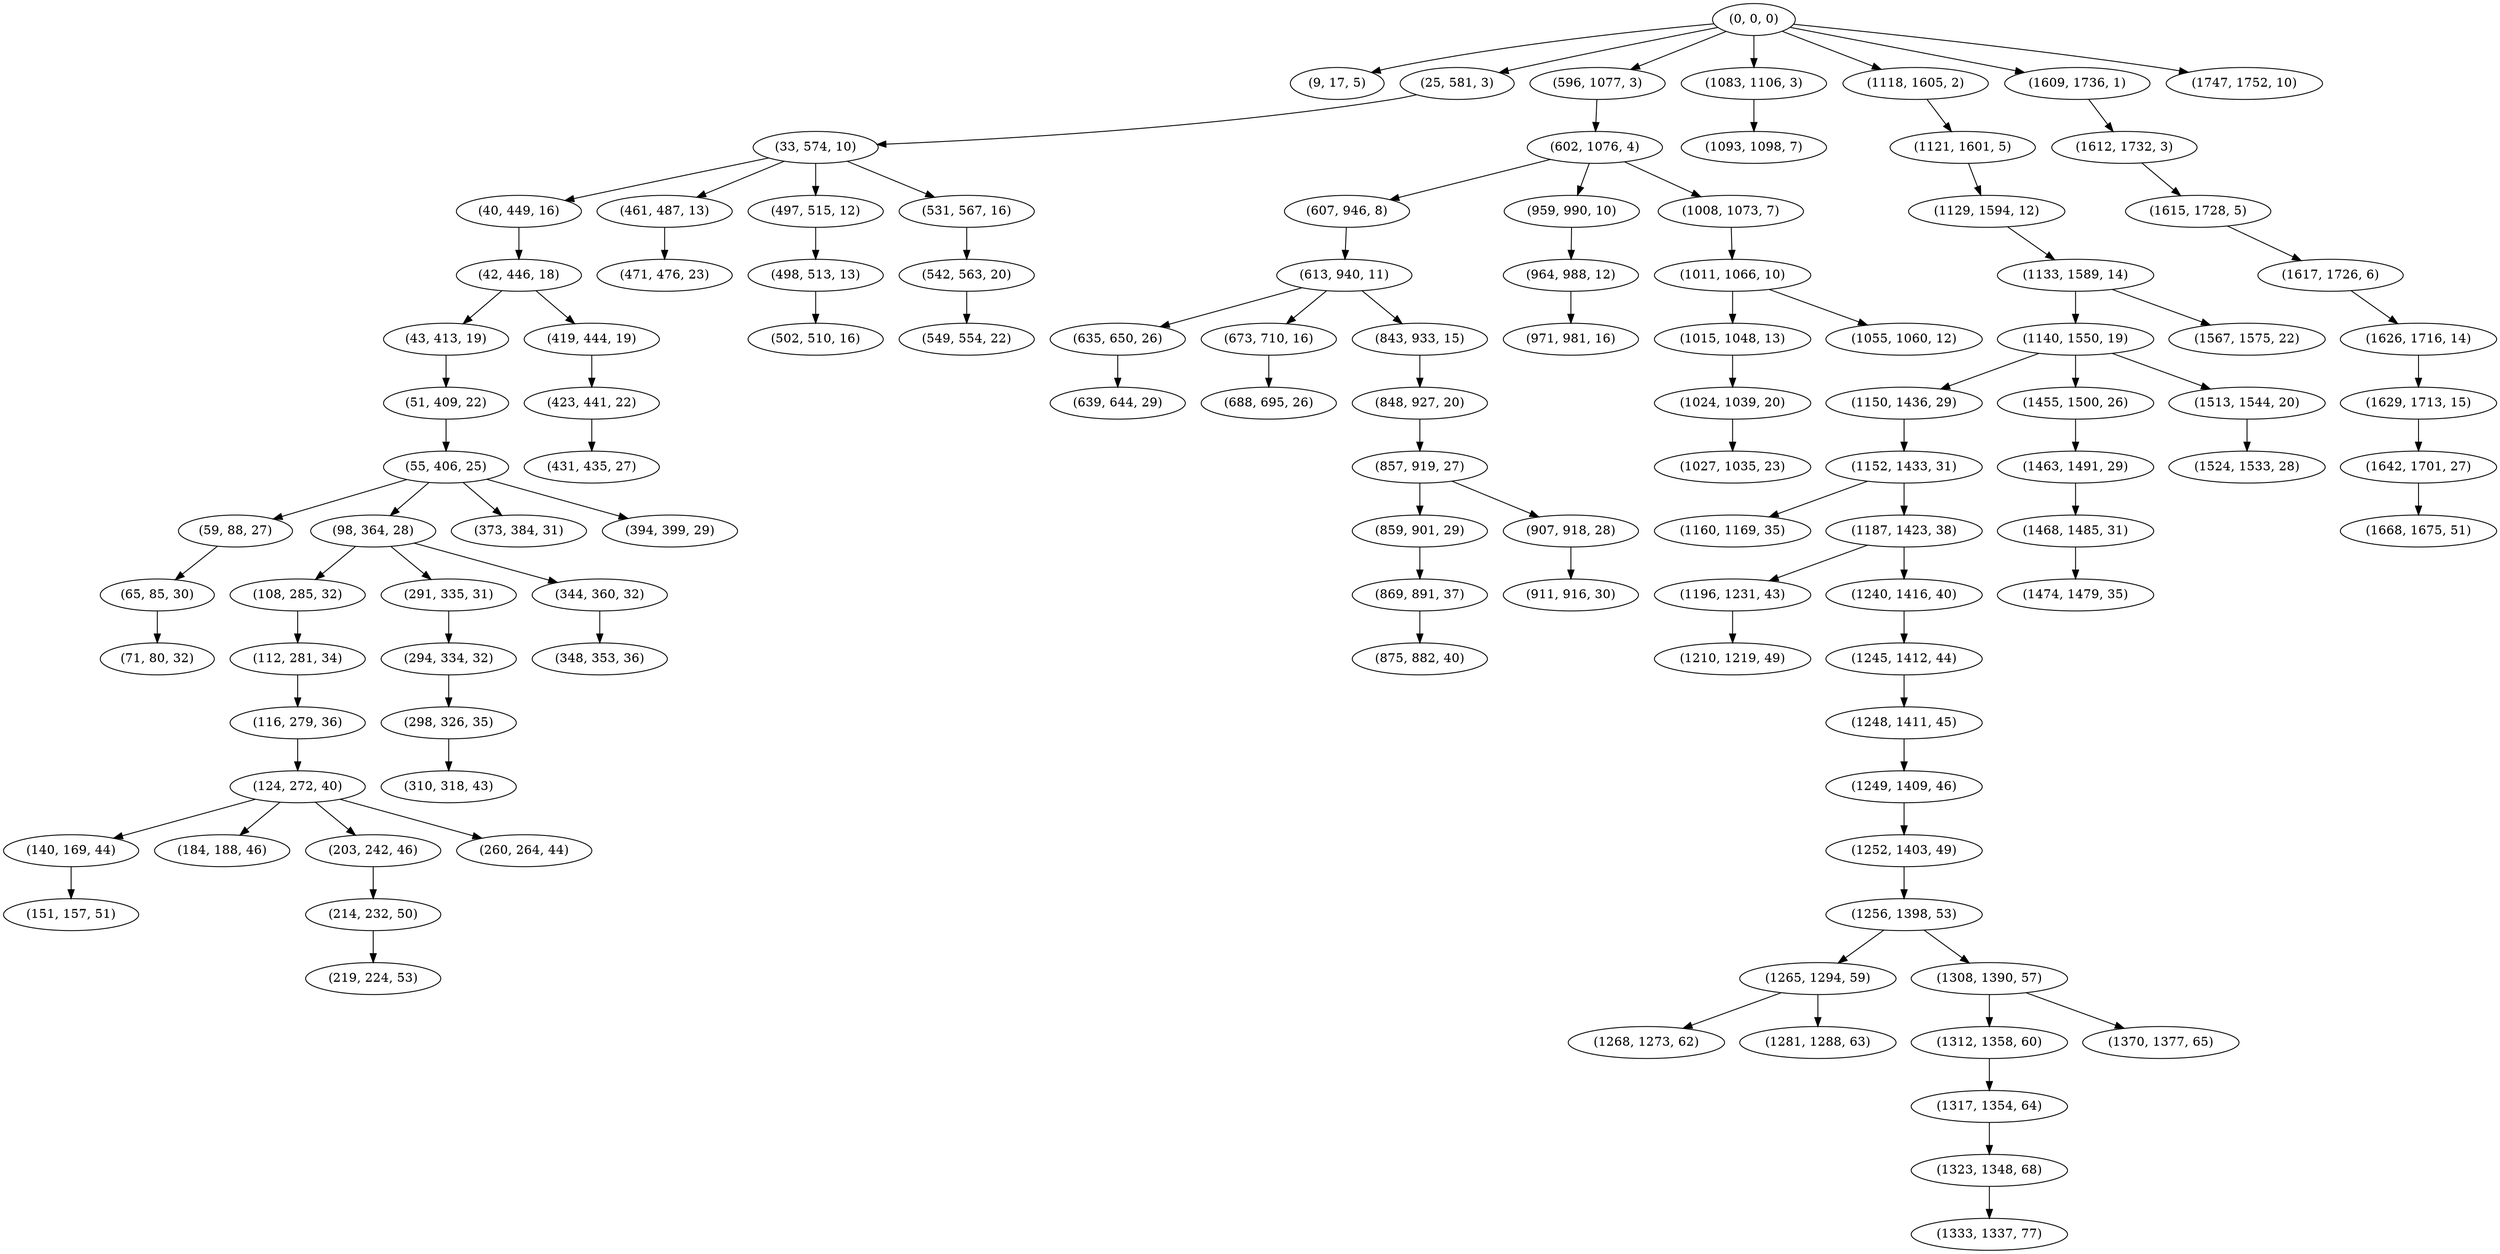 digraph tree {
    "(0, 0, 0)";
    "(9, 17, 5)";
    "(25, 581, 3)";
    "(33, 574, 10)";
    "(40, 449, 16)";
    "(42, 446, 18)";
    "(43, 413, 19)";
    "(51, 409, 22)";
    "(55, 406, 25)";
    "(59, 88, 27)";
    "(65, 85, 30)";
    "(71, 80, 32)";
    "(98, 364, 28)";
    "(108, 285, 32)";
    "(112, 281, 34)";
    "(116, 279, 36)";
    "(124, 272, 40)";
    "(140, 169, 44)";
    "(151, 157, 51)";
    "(184, 188, 46)";
    "(203, 242, 46)";
    "(214, 232, 50)";
    "(219, 224, 53)";
    "(260, 264, 44)";
    "(291, 335, 31)";
    "(294, 334, 32)";
    "(298, 326, 35)";
    "(310, 318, 43)";
    "(344, 360, 32)";
    "(348, 353, 36)";
    "(373, 384, 31)";
    "(394, 399, 29)";
    "(419, 444, 19)";
    "(423, 441, 22)";
    "(431, 435, 27)";
    "(461, 487, 13)";
    "(471, 476, 23)";
    "(497, 515, 12)";
    "(498, 513, 13)";
    "(502, 510, 16)";
    "(531, 567, 16)";
    "(542, 563, 20)";
    "(549, 554, 22)";
    "(596, 1077, 3)";
    "(602, 1076, 4)";
    "(607, 946, 8)";
    "(613, 940, 11)";
    "(635, 650, 26)";
    "(639, 644, 29)";
    "(673, 710, 16)";
    "(688, 695, 26)";
    "(843, 933, 15)";
    "(848, 927, 20)";
    "(857, 919, 27)";
    "(859, 901, 29)";
    "(869, 891, 37)";
    "(875, 882, 40)";
    "(907, 918, 28)";
    "(911, 916, 30)";
    "(959, 990, 10)";
    "(964, 988, 12)";
    "(971, 981, 16)";
    "(1008, 1073, 7)";
    "(1011, 1066, 10)";
    "(1015, 1048, 13)";
    "(1024, 1039, 20)";
    "(1027, 1035, 23)";
    "(1055, 1060, 12)";
    "(1083, 1106, 3)";
    "(1093, 1098, 7)";
    "(1118, 1605, 2)";
    "(1121, 1601, 5)";
    "(1129, 1594, 12)";
    "(1133, 1589, 14)";
    "(1140, 1550, 19)";
    "(1150, 1436, 29)";
    "(1152, 1433, 31)";
    "(1160, 1169, 35)";
    "(1187, 1423, 38)";
    "(1196, 1231, 43)";
    "(1210, 1219, 49)";
    "(1240, 1416, 40)";
    "(1245, 1412, 44)";
    "(1248, 1411, 45)";
    "(1249, 1409, 46)";
    "(1252, 1403, 49)";
    "(1256, 1398, 53)";
    "(1265, 1294, 59)";
    "(1268, 1273, 62)";
    "(1281, 1288, 63)";
    "(1308, 1390, 57)";
    "(1312, 1358, 60)";
    "(1317, 1354, 64)";
    "(1323, 1348, 68)";
    "(1333, 1337, 77)";
    "(1370, 1377, 65)";
    "(1455, 1500, 26)";
    "(1463, 1491, 29)";
    "(1468, 1485, 31)";
    "(1474, 1479, 35)";
    "(1513, 1544, 20)";
    "(1524, 1533, 28)";
    "(1567, 1575, 22)";
    "(1609, 1736, 1)";
    "(1612, 1732, 3)";
    "(1615, 1728, 5)";
    "(1617, 1726, 6)";
    "(1626, 1716, 14)";
    "(1629, 1713, 15)";
    "(1642, 1701, 27)";
    "(1668, 1675, 51)";
    "(1747, 1752, 10)";
    "(0, 0, 0)" -> "(9, 17, 5)";
    "(0, 0, 0)" -> "(25, 581, 3)";
    "(0, 0, 0)" -> "(596, 1077, 3)";
    "(0, 0, 0)" -> "(1083, 1106, 3)";
    "(0, 0, 0)" -> "(1118, 1605, 2)";
    "(0, 0, 0)" -> "(1609, 1736, 1)";
    "(0, 0, 0)" -> "(1747, 1752, 10)";
    "(25, 581, 3)" -> "(33, 574, 10)";
    "(33, 574, 10)" -> "(40, 449, 16)";
    "(33, 574, 10)" -> "(461, 487, 13)";
    "(33, 574, 10)" -> "(497, 515, 12)";
    "(33, 574, 10)" -> "(531, 567, 16)";
    "(40, 449, 16)" -> "(42, 446, 18)";
    "(42, 446, 18)" -> "(43, 413, 19)";
    "(42, 446, 18)" -> "(419, 444, 19)";
    "(43, 413, 19)" -> "(51, 409, 22)";
    "(51, 409, 22)" -> "(55, 406, 25)";
    "(55, 406, 25)" -> "(59, 88, 27)";
    "(55, 406, 25)" -> "(98, 364, 28)";
    "(55, 406, 25)" -> "(373, 384, 31)";
    "(55, 406, 25)" -> "(394, 399, 29)";
    "(59, 88, 27)" -> "(65, 85, 30)";
    "(65, 85, 30)" -> "(71, 80, 32)";
    "(98, 364, 28)" -> "(108, 285, 32)";
    "(98, 364, 28)" -> "(291, 335, 31)";
    "(98, 364, 28)" -> "(344, 360, 32)";
    "(108, 285, 32)" -> "(112, 281, 34)";
    "(112, 281, 34)" -> "(116, 279, 36)";
    "(116, 279, 36)" -> "(124, 272, 40)";
    "(124, 272, 40)" -> "(140, 169, 44)";
    "(124, 272, 40)" -> "(184, 188, 46)";
    "(124, 272, 40)" -> "(203, 242, 46)";
    "(124, 272, 40)" -> "(260, 264, 44)";
    "(140, 169, 44)" -> "(151, 157, 51)";
    "(203, 242, 46)" -> "(214, 232, 50)";
    "(214, 232, 50)" -> "(219, 224, 53)";
    "(291, 335, 31)" -> "(294, 334, 32)";
    "(294, 334, 32)" -> "(298, 326, 35)";
    "(298, 326, 35)" -> "(310, 318, 43)";
    "(344, 360, 32)" -> "(348, 353, 36)";
    "(419, 444, 19)" -> "(423, 441, 22)";
    "(423, 441, 22)" -> "(431, 435, 27)";
    "(461, 487, 13)" -> "(471, 476, 23)";
    "(497, 515, 12)" -> "(498, 513, 13)";
    "(498, 513, 13)" -> "(502, 510, 16)";
    "(531, 567, 16)" -> "(542, 563, 20)";
    "(542, 563, 20)" -> "(549, 554, 22)";
    "(596, 1077, 3)" -> "(602, 1076, 4)";
    "(602, 1076, 4)" -> "(607, 946, 8)";
    "(602, 1076, 4)" -> "(959, 990, 10)";
    "(602, 1076, 4)" -> "(1008, 1073, 7)";
    "(607, 946, 8)" -> "(613, 940, 11)";
    "(613, 940, 11)" -> "(635, 650, 26)";
    "(613, 940, 11)" -> "(673, 710, 16)";
    "(613, 940, 11)" -> "(843, 933, 15)";
    "(635, 650, 26)" -> "(639, 644, 29)";
    "(673, 710, 16)" -> "(688, 695, 26)";
    "(843, 933, 15)" -> "(848, 927, 20)";
    "(848, 927, 20)" -> "(857, 919, 27)";
    "(857, 919, 27)" -> "(859, 901, 29)";
    "(857, 919, 27)" -> "(907, 918, 28)";
    "(859, 901, 29)" -> "(869, 891, 37)";
    "(869, 891, 37)" -> "(875, 882, 40)";
    "(907, 918, 28)" -> "(911, 916, 30)";
    "(959, 990, 10)" -> "(964, 988, 12)";
    "(964, 988, 12)" -> "(971, 981, 16)";
    "(1008, 1073, 7)" -> "(1011, 1066, 10)";
    "(1011, 1066, 10)" -> "(1015, 1048, 13)";
    "(1011, 1066, 10)" -> "(1055, 1060, 12)";
    "(1015, 1048, 13)" -> "(1024, 1039, 20)";
    "(1024, 1039, 20)" -> "(1027, 1035, 23)";
    "(1083, 1106, 3)" -> "(1093, 1098, 7)";
    "(1118, 1605, 2)" -> "(1121, 1601, 5)";
    "(1121, 1601, 5)" -> "(1129, 1594, 12)";
    "(1129, 1594, 12)" -> "(1133, 1589, 14)";
    "(1133, 1589, 14)" -> "(1140, 1550, 19)";
    "(1133, 1589, 14)" -> "(1567, 1575, 22)";
    "(1140, 1550, 19)" -> "(1150, 1436, 29)";
    "(1140, 1550, 19)" -> "(1455, 1500, 26)";
    "(1140, 1550, 19)" -> "(1513, 1544, 20)";
    "(1150, 1436, 29)" -> "(1152, 1433, 31)";
    "(1152, 1433, 31)" -> "(1160, 1169, 35)";
    "(1152, 1433, 31)" -> "(1187, 1423, 38)";
    "(1187, 1423, 38)" -> "(1196, 1231, 43)";
    "(1187, 1423, 38)" -> "(1240, 1416, 40)";
    "(1196, 1231, 43)" -> "(1210, 1219, 49)";
    "(1240, 1416, 40)" -> "(1245, 1412, 44)";
    "(1245, 1412, 44)" -> "(1248, 1411, 45)";
    "(1248, 1411, 45)" -> "(1249, 1409, 46)";
    "(1249, 1409, 46)" -> "(1252, 1403, 49)";
    "(1252, 1403, 49)" -> "(1256, 1398, 53)";
    "(1256, 1398, 53)" -> "(1265, 1294, 59)";
    "(1256, 1398, 53)" -> "(1308, 1390, 57)";
    "(1265, 1294, 59)" -> "(1268, 1273, 62)";
    "(1265, 1294, 59)" -> "(1281, 1288, 63)";
    "(1308, 1390, 57)" -> "(1312, 1358, 60)";
    "(1308, 1390, 57)" -> "(1370, 1377, 65)";
    "(1312, 1358, 60)" -> "(1317, 1354, 64)";
    "(1317, 1354, 64)" -> "(1323, 1348, 68)";
    "(1323, 1348, 68)" -> "(1333, 1337, 77)";
    "(1455, 1500, 26)" -> "(1463, 1491, 29)";
    "(1463, 1491, 29)" -> "(1468, 1485, 31)";
    "(1468, 1485, 31)" -> "(1474, 1479, 35)";
    "(1513, 1544, 20)" -> "(1524, 1533, 28)";
    "(1609, 1736, 1)" -> "(1612, 1732, 3)";
    "(1612, 1732, 3)" -> "(1615, 1728, 5)";
    "(1615, 1728, 5)" -> "(1617, 1726, 6)";
    "(1617, 1726, 6)" -> "(1626, 1716, 14)";
    "(1626, 1716, 14)" -> "(1629, 1713, 15)";
    "(1629, 1713, 15)" -> "(1642, 1701, 27)";
    "(1642, 1701, 27)" -> "(1668, 1675, 51)";
}
